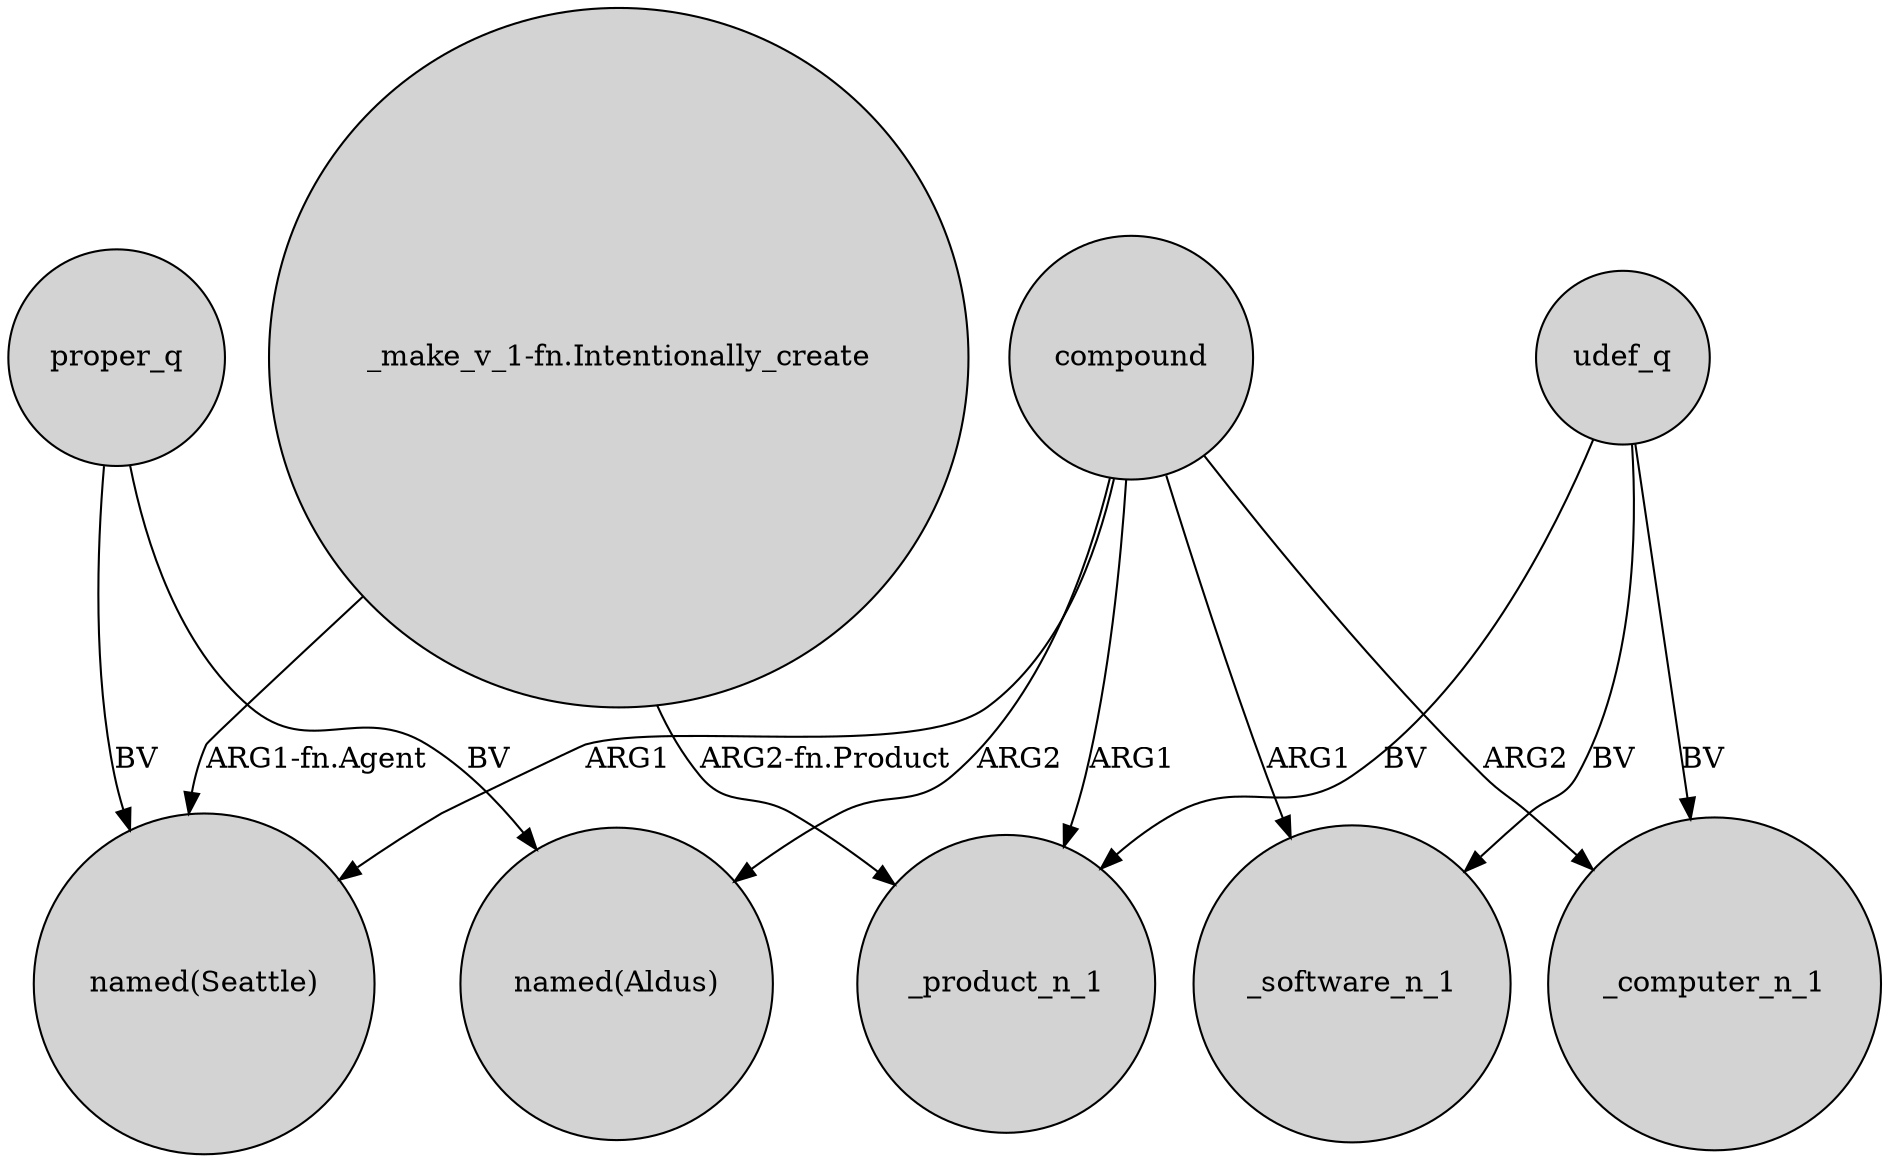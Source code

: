 digraph {
	node [shape=circle style=filled]
	"_make_v_1-fn.Intentionally_create" -> "named(Seattle)" [label="ARG1-fn.Agent"]
	udef_q -> _software_n_1 [label=BV]
	udef_q -> _product_n_1 [label=BV]
	compound -> _product_n_1 [label=ARG1]
	compound -> "named(Seattle)" [label=ARG1]
	proper_q -> "named(Seattle)" [label=BV]
	compound -> "named(Aldus)" [label=ARG2]
	"_make_v_1-fn.Intentionally_create" -> _product_n_1 [label="ARG2-fn.Product"]
	compound -> _software_n_1 [label=ARG1]
	udef_q -> _computer_n_1 [label=BV]
	compound -> _computer_n_1 [label=ARG2]
	proper_q -> "named(Aldus)" [label=BV]
}
